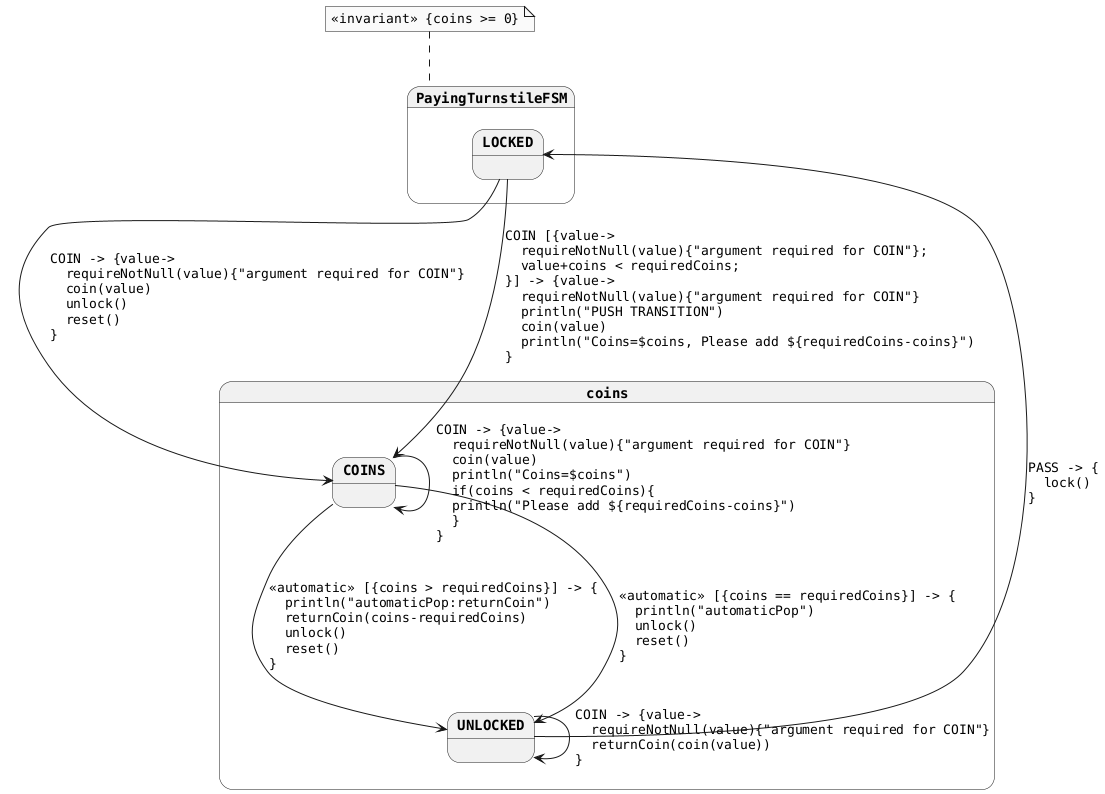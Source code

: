 @startuml
skinparam monochrome true
skinparam StateFontName Helvetica
skinparam defaultFontName Monospaced
skinparam defaultFontStyle Bold
skinparam state {
    FontColor Black
    FontStyle Bold
}
state coins {
COINS --> UNLOCKED : <<automatic>> [{coins > requiredCoins}] -> {\l  println("automaticPop:returnCoin")\l  returnCoin(coins-requiredCoins)\l  unlock()\l  reset()\l}
COINS --> UNLOCKED : <<automatic>> [{coins == requiredCoins}] -> {\l  println("automaticPop")\l  unlock()\l  reset()\l}
COINS --> COINS : COIN -> {value->\l  requireNotNull(value){"argument required for COIN"}\l  coin(value)\l  println("Coins=$coins")\l  if(coins < requiredCoins){\l  println("Please add ${requiredCoins-coins}")\l  }\l}
}
state PayingTurnstileFSM {
LOCKED --> COINS : COIN -> {value->\l  requireNotNull(value){"argument required for COIN"}\l  coin(value)\l  unlock()\l  reset()\l}
LOCKED --> COINS : COIN [{value->\l  requireNotNull(value){"argument required for COIN"};\l  value+coins < requiredCoins;\l}] -> {value->\l  requireNotNull(value){"argument required for COIN"}\l  println("PUSH TRANSITION")\l  coin(value)\l  println("Coins=$coins, Please add ${requiredCoins-coins}")\l}
UNLOCKED --> UNLOCKED : COIN -> {value->\l  requireNotNull(value){"argument required for COIN"}\l  returnCoin(coin(value))\l}
UNLOCKED --> LOCKED : PASS -> {\l  lock()\l}
}
note top of PayingTurnstileFSM
<<invariant>> {coins >= 0}
end note
@enduml
